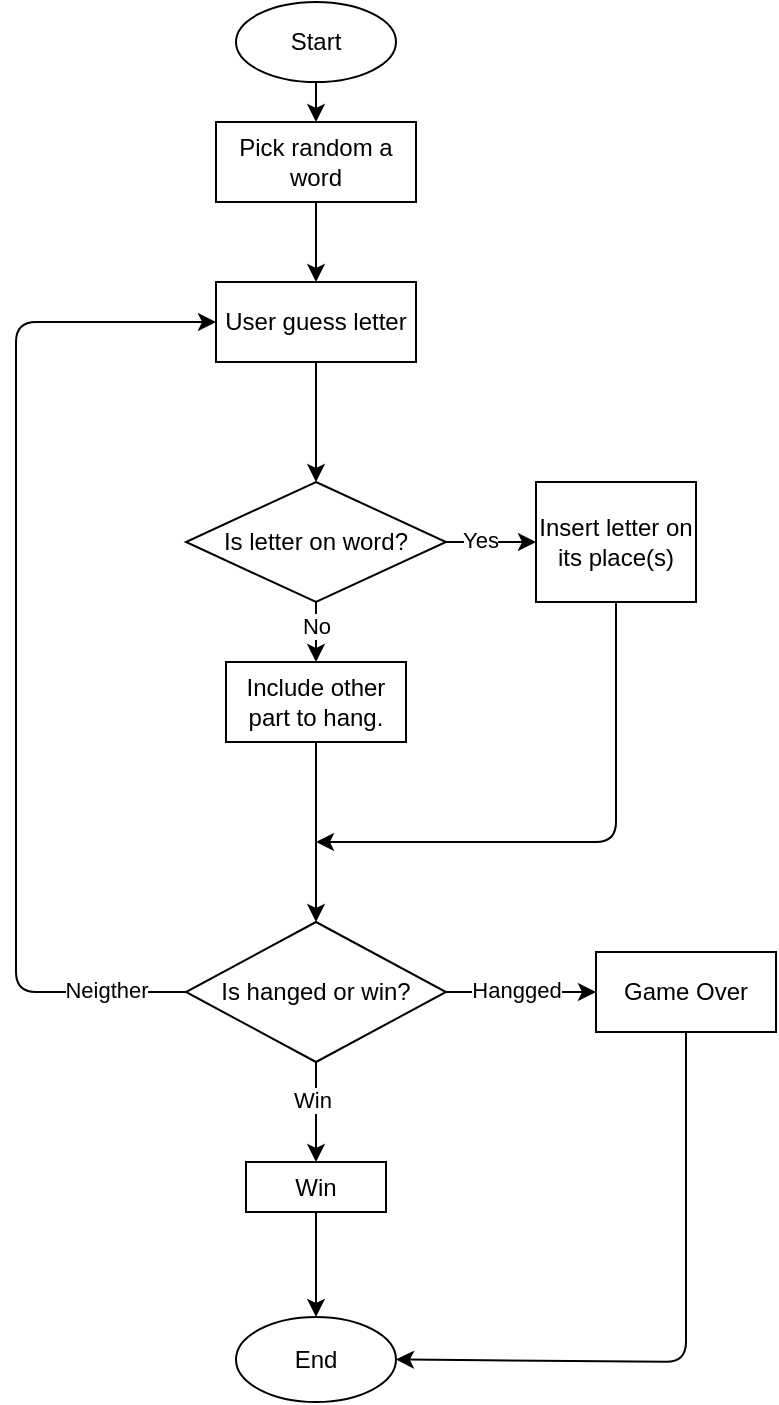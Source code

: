 <mxfile>
    <diagram id="z2F5xfSDZWnekIbuezgf" name="Page-1">
        <mxGraphModel dx="370" dy="577" grid="1" gridSize="10" guides="1" tooltips="1" connect="1" arrows="1" fold="1" page="1" pageScale="1" pageWidth="850" pageHeight="1100" math="0" shadow="0">
            <root>
                <mxCell id="0"/>
                <mxCell id="1" parent="0"/>
                <mxCell id="4" value="" style="edgeStyle=none;html=1;" edge="1" parent="1" source="2" target="3">
                    <mxGeometry relative="1" as="geometry"/>
                </mxCell>
                <mxCell id="2" value="Start" style="ellipse;whiteSpace=wrap;html=1;" vertex="1" parent="1">
                    <mxGeometry x="140" y="80" width="80" height="40" as="geometry"/>
                </mxCell>
                <mxCell id="6" value="" style="edgeStyle=none;html=1;entryX=0.5;entryY=0;entryDx=0;entryDy=0;" edge="1" parent="1" source="3" target="9">
                    <mxGeometry relative="1" as="geometry">
                        <mxPoint x="175" y="130" as="targetPoint"/>
                    </mxGeometry>
                </mxCell>
                <mxCell id="3" value="Pick random a word" style="whiteSpace=wrap;html=1;" vertex="1" parent="1">
                    <mxGeometry x="130" y="140" width="100" height="40" as="geometry"/>
                </mxCell>
                <mxCell id="22" value="" style="edgeStyle=none;html=1;" edge="1" parent="1" source="7" target="21">
                    <mxGeometry relative="1" as="geometry"/>
                </mxCell>
                <mxCell id="23" value="Hangged" style="edgeLabel;html=1;align=center;verticalAlign=middle;resizable=0;points=[];" vertex="1" connectable="0" parent="22">
                    <mxGeometry x="-0.082" y="1" relative="1" as="geometry">
                        <mxPoint as="offset"/>
                    </mxGeometry>
                </mxCell>
                <mxCell id="25" value="" style="edgeStyle=none;html=1;" edge="1" parent="1" source="7" target="24">
                    <mxGeometry relative="1" as="geometry"/>
                </mxCell>
                <mxCell id="26" value="Win" style="edgeLabel;html=1;align=center;verticalAlign=middle;resizable=0;points=[];" vertex="1" connectable="0" parent="25">
                    <mxGeometry x="-0.24" y="-2" relative="1" as="geometry">
                        <mxPoint as="offset"/>
                    </mxGeometry>
                </mxCell>
                <mxCell id="31" style="edgeStyle=none;html=1;exitX=0;exitY=0.5;exitDx=0;exitDy=0;entryX=0;entryY=0.5;entryDx=0;entryDy=0;" edge="1" parent="1" source="7" target="9">
                    <mxGeometry relative="1" as="geometry">
                        <mxPoint x="80" y="270" as="targetPoint"/>
                        <Array as="points">
                            <mxPoint x="30" y="575"/>
                            <mxPoint x="30" y="240"/>
                        </Array>
                    </mxGeometry>
                </mxCell>
                <mxCell id="32" value="Neigther" style="edgeLabel;html=1;align=center;verticalAlign=middle;resizable=0;points=[];" vertex="1" connectable="0" parent="31">
                    <mxGeometry x="-0.846" y="-1" relative="1" as="geometry">
                        <mxPoint as="offset"/>
                    </mxGeometry>
                </mxCell>
                <mxCell id="7" value="Is hanged or win?" style="rhombus;whiteSpace=wrap;html=1;" vertex="1" parent="1">
                    <mxGeometry x="115" y="540" width="130" height="70" as="geometry"/>
                </mxCell>
                <mxCell id="30" style="edgeStyle=none;html=1;entryX=0.5;entryY=0;entryDx=0;entryDy=0;" edge="1" parent="1" source="9" target="10">
                    <mxGeometry relative="1" as="geometry"/>
                </mxCell>
                <mxCell id="9" value="User guess letter" style="whiteSpace=wrap;html=1;" vertex="1" parent="1">
                    <mxGeometry x="130" y="220" width="100" height="40" as="geometry"/>
                </mxCell>
                <mxCell id="12" value="" style="edgeStyle=none;html=1;" edge="1" parent="1" source="10" target="11">
                    <mxGeometry relative="1" as="geometry"/>
                </mxCell>
                <mxCell id="13" value="Yes" style="edgeLabel;html=1;align=center;verticalAlign=middle;resizable=0;points=[];" vertex="1" connectable="0" parent="12">
                    <mxGeometry x="-0.244" y="2" relative="1" as="geometry">
                        <mxPoint y="1" as="offset"/>
                    </mxGeometry>
                </mxCell>
                <mxCell id="17" value="" style="edgeStyle=none;html=1;" edge="1" parent="1" source="10" target="16">
                    <mxGeometry relative="1" as="geometry"/>
                </mxCell>
                <mxCell id="18" value="No" style="edgeLabel;html=1;align=center;verticalAlign=middle;resizable=0;points=[];" vertex="1" connectable="0" parent="17">
                    <mxGeometry x="-0.2" relative="1" as="geometry">
                        <mxPoint as="offset"/>
                    </mxGeometry>
                </mxCell>
                <mxCell id="10" value="Is letter on word?" style="rhombus;whiteSpace=wrap;html=1;" vertex="1" parent="1">
                    <mxGeometry x="115" y="320" width="130" height="60" as="geometry"/>
                </mxCell>
                <mxCell id="20" style="edgeStyle=none;html=1;" edge="1" parent="1" source="11">
                    <mxGeometry relative="1" as="geometry">
                        <mxPoint x="180" y="500" as="targetPoint"/>
                        <Array as="points">
                            <mxPoint x="330" y="500"/>
                        </Array>
                    </mxGeometry>
                </mxCell>
                <mxCell id="11" value="Insert letter on its place(s)" style="whiteSpace=wrap;html=1;" vertex="1" parent="1">
                    <mxGeometry x="290" y="320" width="80" height="60" as="geometry"/>
                </mxCell>
                <mxCell id="19" style="edgeStyle=none;html=1;entryX=0.5;entryY=0;entryDx=0;entryDy=0;" edge="1" parent="1" source="16" target="7">
                    <mxGeometry relative="1" as="geometry"/>
                </mxCell>
                <mxCell id="16" value="Include other part to hang." style="whiteSpace=wrap;html=1;" vertex="1" parent="1">
                    <mxGeometry x="135" y="410" width="90" height="40" as="geometry"/>
                </mxCell>
                <mxCell id="29" style="edgeStyle=none;html=1;entryX=1;entryY=0.5;entryDx=0;entryDy=0;" edge="1" parent="1" source="21" target="27">
                    <mxGeometry relative="1" as="geometry">
                        <Array as="points">
                            <mxPoint x="365" y="760"/>
                        </Array>
                    </mxGeometry>
                </mxCell>
                <mxCell id="21" value="Game Over" style="whiteSpace=wrap;html=1;" vertex="1" parent="1">
                    <mxGeometry x="320" y="555" width="90" height="40" as="geometry"/>
                </mxCell>
                <mxCell id="28" value="" style="edgeStyle=none;html=1;" edge="1" parent="1" source="24" target="27">
                    <mxGeometry relative="1" as="geometry"/>
                </mxCell>
                <mxCell id="24" value="Win" style="whiteSpace=wrap;html=1;" vertex="1" parent="1">
                    <mxGeometry x="145" y="660" width="70" height="25" as="geometry"/>
                </mxCell>
                <mxCell id="27" value="End" style="ellipse;whiteSpace=wrap;html=1;" vertex="1" parent="1">
                    <mxGeometry x="140" y="737.5" width="80" height="42.5" as="geometry"/>
                </mxCell>
            </root>
        </mxGraphModel>
    </diagram>
</mxfile>